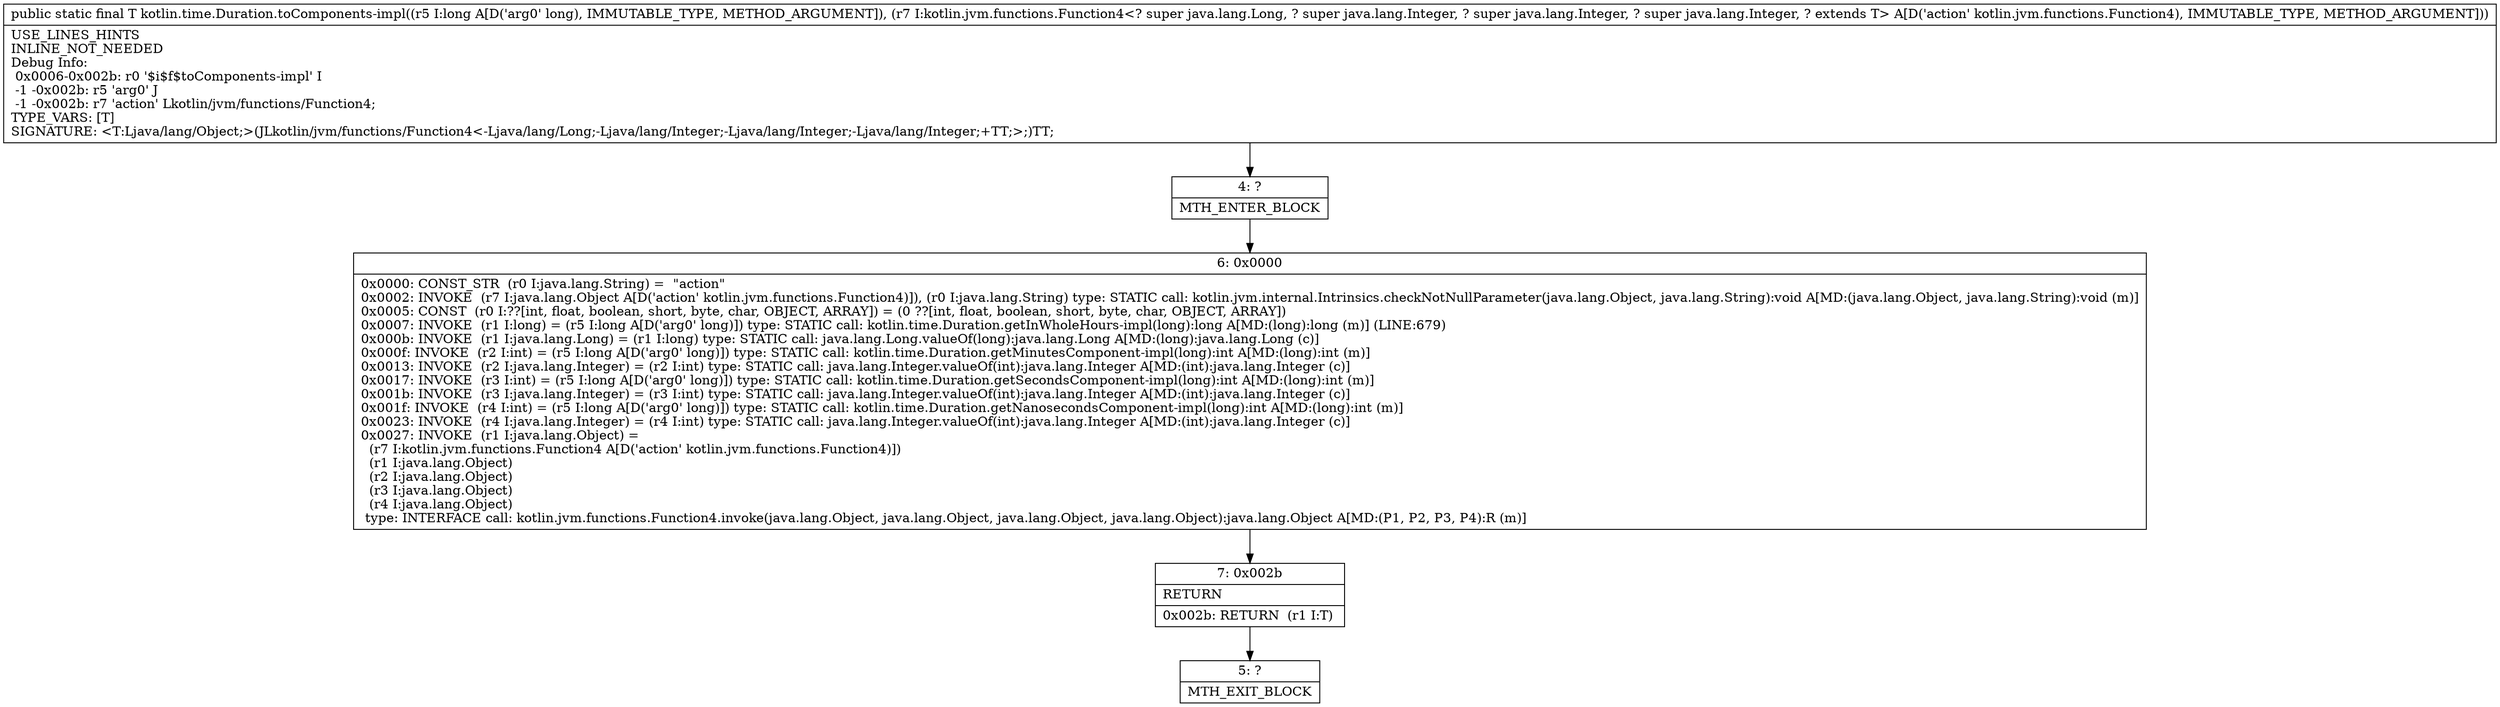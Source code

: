 digraph "CFG forkotlin.time.Duration.toComponents\-impl(JLkotlin\/jvm\/functions\/Function4;)Ljava\/lang\/Object;" {
Node_4 [shape=record,label="{4\:\ ?|MTH_ENTER_BLOCK\l}"];
Node_6 [shape=record,label="{6\:\ 0x0000|0x0000: CONST_STR  (r0 I:java.lang.String) =  \"action\" \l0x0002: INVOKE  (r7 I:java.lang.Object A[D('action' kotlin.jvm.functions.Function4)]), (r0 I:java.lang.String) type: STATIC call: kotlin.jvm.internal.Intrinsics.checkNotNullParameter(java.lang.Object, java.lang.String):void A[MD:(java.lang.Object, java.lang.String):void (m)]\l0x0005: CONST  (r0 I:??[int, float, boolean, short, byte, char, OBJECT, ARRAY]) = (0 ??[int, float, boolean, short, byte, char, OBJECT, ARRAY]) \l0x0007: INVOKE  (r1 I:long) = (r5 I:long A[D('arg0' long)]) type: STATIC call: kotlin.time.Duration.getInWholeHours\-impl(long):long A[MD:(long):long (m)] (LINE:679)\l0x000b: INVOKE  (r1 I:java.lang.Long) = (r1 I:long) type: STATIC call: java.lang.Long.valueOf(long):java.lang.Long A[MD:(long):java.lang.Long (c)]\l0x000f: INVOKE  (r2 I:int) = (r5 I:long A[D('arg0' long)]) type: STATIC call: kotlin.time.Duration.getMinutesComponent\-impl(long):int A[MD:(long):int (m)]\l0x0013: INVOKE  (r2 I:java.lang.Integer) = (r2 I:int) type: STATIC call: java.lang.Integer.valueOf(int):java.lang.Integer A[MD:(int):java.lang.Integer (c)]\l0x0017: INVOKE  (r3 I:int) = (r5 I:long A[D('arg0' long)]) type: STATIC call: kotlin.time.Duration.getSecondsComponent\-impl(long):int A[MD:(long):int (m)]\l0x001b: INVOKE  (r3 I:java.lang.Integer) = (r3 I:int) type: STATIC call: java.lang.Integer.valueOf(int):java.lang.Integer A[MD:(int):java.lang.Integer (c)]\l0x001f: INVOKE  (r4 I:int) = (r5 I:long A[D('arg0' long)]) type: STATIC call: kotlin.time.Duration.getNanosecondsComponent\-impl(long):int A[MD:(long):int (m)]\l0x0023: INVOKE  (r4 I:java.lang.Integer) = (r4 I:int) type: STATIC call: java.lang.Integer.valueOf(int):java.lang.Integer A[MD:(int):java.lang.Integer (c)]\l0x0027: INVOKE  (r1 I:java.lang.Object) = \l  (r7 I:kotlin.jvm.functions.Function4 A[D('action' kotlin.jvm.functions.Function4)])\l  (r1 I:java.lang.Object)\l  (r2 I:java.lang.Object)\l  (r3 I:java.lang.Object)\l  (r4 I:java.lang.Object)\l type: INTERFACE call: kotlin.jvm.functions.Function4.invoke(java.lang.Object, java.lang.Object, java.lang.Object, java.lang.Object):java.lang.Object A[MD:(P1, P2, P3, P4):R (m)]\l}"];
Node_7 [shape=record,label="{7\:\ 0x002b|RETURN\l|0x002b: RETURN  (r1 I:T) \l}"];
Node_5 [shape=record,label="{5\:\ ?|MTH_EXIT_BLOCK\l}"];
MethodNode[shape=record,label="{public static final T kotlin.time.Duration.toComponents\-impl((r5 I:long A[D('arg0' long), IMMUTABLE_TYPE, METHOD_ARGUMENT]), (r7 I:kotlin.jvm.functions.Function4\<? super java.lang.Long, ? super java.lang.Integer, ? super java.lang.Integer, ? super java.lang.Integer, ? extends T\> A[D('action' kotlin.jvm.functions.Function4), IMMUTABLE_TYPE, METHOD_ARGUMENT]))  | USE_LINES_HINTS\lINLINE_NOT_NEEDED\lDebug Info:\l  0x0006\-0x002b: r0 '$i$f$toComponents\-impl' I\l  \-1 \-0x002b: r5 'arg0' J\l  \-1 \-0x002b: r7 'action' Lkotlin\/jvm\/functions\/Function4;\lTYPE_VARS: [T]\lSIGNATURE: \<T:Ljava\/lang\/Object;\>(JLkotlin\/jvm\/functions\/Function4\<\-Ljava\/lang\/Long;\-Ljava\/lang\/Integer;\-Ljava\/lang\/Integer;\-Ljava\/lang\/Integer;+TT;\>;)TT;\l}"];
MethodNode -> Node_4;Node_4 -> Node_6;
Node_6 -> Node_7;
Node_7 -> Node_5;
}

